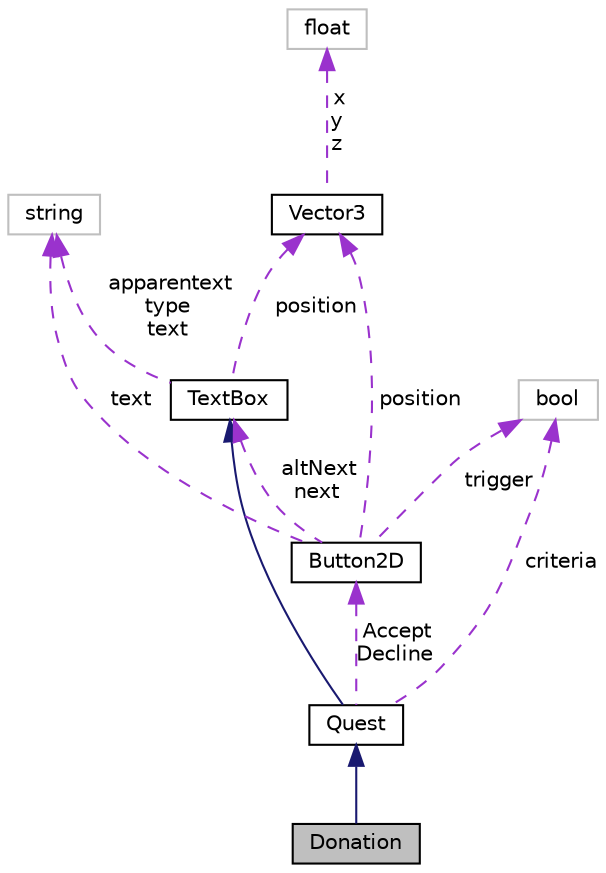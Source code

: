digraph "Donation"
{
  bgcolor="transparent";
  edge [fontname="Helvetica",fontsize="10",labelfontname="Helvetica",labelfontsize="10"];
  node [fontname="Helvetica",fontsize="10",shape=record];
  Node1 [label="Donation",height=0.2,width=0.4,color="black", fillcolor="grey75", style="filled", fontcolor="black"];
  Node2 -> Node1 [dir="back",color="midnightblue",fontsize="10",style="solid",fontname="Helvetica"];
  Node2 [label="Quest",height=0.2,width=0.4,color="black",URL="$classQuest.html",tooltip="This is for creating quests that the player can take from various NPCs. "];
  Node3 -> Node2 [dir="back",color="midnightblue",fontsize="10",style="solid",fontname="Helvetica"];
  Node3 [label="TextBox",height=0.2,width=0.4,color="black",URL="$classTextBox.html",tooltip="This is for the Textbox whenever you talk to an NPC. "];
  Node4 -> Node3 [dir="back",color="darkorchid3",fontsize="10",style="dashed",label=" position" ,fontname="Helvetica"];
  Node4 [label="Vector3",height=0.2,width=0.4,color="black",URL="$structVector3.html",tooltip="Defines a 3D vector and its methods. "];
  Node5 -> Node4 [dir="back",color="darkorchid3",fontsize="10",style="dashed",label=" x\ny\nz" ,fontname="Helvetica"];
  Node5 [label="float",height=0.2,width=0.4,color="grey75"];
  Node6 -> Node3 [dir="back",color="darkorchid3",fontsize="10",style="dashed",label=" apparentext\ntype\ntext" ,fontname="Helvetica"];
  Node6 [label="string",height=0.2,width=0.4,color="grey75"];
  Node7 -> Node2 [dir="back",color="darkorchid3",fontsize="10",style="dashed",label=" Accept\nDecline" ,fontname="Helvetica"];
  Node7 [label="Button2D",height=0.2,width=0.4,color="black",URL="$classButton2D.html",tooltip="Button2D class for the Accept and Decline button when talking to NPCs. "];
  Node3 -> Node7 [dir="back",color="darkorchid3",fontsize="10",style="dashed",label=" altNext\nnext" ,fontname="Helvetica"];
  Node4 -> Node7 [dir="back",color="darkorchid3",fontsize="10",style="dashed",label=" position" ,fontname="Helvetica"];
  Node8 -> Node7 [dir="back",color="darkorchid3",fontsize="10",style="dashed",label=" trigger" ,fontname="Helvetica"];
  Node8 [label="bool",height=0.2,width=0.4,color="grey75"];
  Node6 -> Node7 [dir="back",color="darkorchid3",fontsize="10",style="dashed",label=" text" ,fontname="Helvetica"];
  Node8 -> Node2 [dir="back",color="darkorchid3",fontsize="10",style="dashed",label=" criteria" ,fontname="Helvetica"];
}
